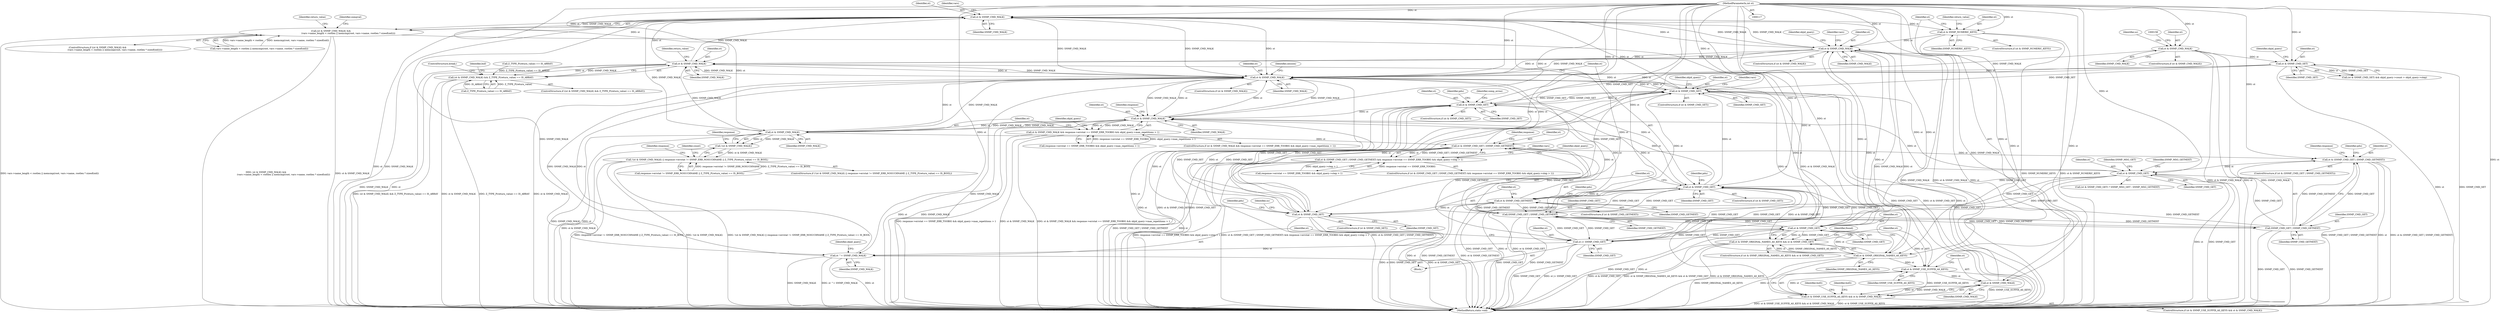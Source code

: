 digraph "1_php_cab1c3b3708eead315e033359d07049b23b147a3_5@del" {
"1000567" [label="(Call,st & SNMP_CMD_WALK)"];
"1000842" [label="(Call,st & SNMP_CMD_WALK)"];
"1000741" [label="(Call,st & SNMP_CMD_WALK)"];
"1000738" [label="(Call,st & SNMP_USE_SUFFIX_AS_KEYS)"];
"1000638" [label="(Call,st & SNMP_ORIGINAL_NAMES_AS_KEYS)"];
"1000628" [label="(Call,st & SNMP_NUMERIC_KEYS)"];
"1000567" [label="(Call,st & SNMP_CMD_WALK)"];
"1000534" [label="(Call,st & SNMP_CMD_WALK)"];
"1000477" [label="(Call,st & SNMP_CMD_SET)"];
"1000297" [label="(Call,st & SNMP_CMD_GETNEXT)"];
"1000287" [label="(Call,st & SNMP_CMD_GET)"];
"1000233" [label="(Call,st & SNMP_CMD_WALK)"];
"1000215" [label="(Call,st & SNMP_CMD_SET)"];
"1000152" [label="(Call,st & SNMP_CMD_WALK)"];
"1000119" [label="(MethodParameterIn,int st)"];
"1000972" [label="(Call,st & SNMP_CMD_WALK)"];
"1000943" [label="(Call,st & SNMP_CMD_WALK)"];
"1000347" [label="(Call,st & SNMP_CMD_SET)"];
"1000307" [label="(Call,st & SNMP_CMD_SET)"];
"1001090" [label="(Call,st & SNMP_CMD_GET)"];
"1001077" [label="(Call,st & (SNMP_CMD_GET | SNMP_CMD_GETNEXT))"];
"1001013" [label="(Call,st & (SNMP_CMD_GET | SNMP_CMD_GETNEXT))"];
"1001015" [label="(Call,SNMP_CMD_GET | SNMP_CMD_GETNEXT)"];
"1000641" [label="(Call,st & SNMP_CMD_GET)"];
"1000597" [label="(Call,st |= SNMP_CMD_GET)"];
"1001079" [label="(Call,SNMP_CMD_GET | SNMP_CMD_GETNEXT)"];
"1000600" [label="(Call,st ^= SNMP_CMD_WALK)"];
"1000533" [label="(Call,(st & SNMP_CMD_WALK) && Z_TYPE_P(return_value) == IS_ARRAY)"];
"1000566" [label="(Call,(st & SNMP_CMD_WALK) && \n                                                (vars->name_length < rootlen || memcmp(root, vars->name, rootlen * sizeof(oid))))"];
"1000737" [label="(Call,st & SNMP_USE_SUFFIX_AS_KEYS && st & SNMP_CMD_WALK)"];
"1000637" [label="(Call,st & SNMP_ORIGINAL_NAMES_AS_KEYS && st & SNMP_CMD_GET)"];
"1001012" [label="(Call,st & (SNMP_CMD_GET | SNMP_CMD_GETNEXT) && response->errstat == SNMP_ERR_TOOBIG && objid_query->step > 1)"];
"1000942" [label="(Call,st & SNMP_CMD_WALK && response->errstat == SNMP_ERR_TOOBIG && objid_query->max_repetitions > 1)"];
"1000971" [label="(Call,!(st & SNMP_CMD_WALK))"];
"1000970" [label="(Call,!(st & SNMP_CMD_WALK) || response->errstat != SNMP_ERR_NOSUCHNAME || Z_TYPE_P(return_value) == IS_BOOL)"];
"1000736" [label="(ControlStructure,if (st & SNMP_USE_SUFFIX_AS_KEYS && st & SNMP_CMD_WALK))"];
"1000534" [label="(Call,st & SNMP_CMD_WALK)"];
"1000424" [label="(Identifier,pdu)"];
"1000215" [label="(Call,st & SNMP_CMD_SET)"];
"1001011" [label="(ControlStructure,if (st & (SNMP_CMD_GET | SNMP_CMD_GETNEXT) && response->errstat == SNMP_ERR_TOOBIG && objid_query->step > 1))"];
"1000640" [label="(Identifier,SNMP_ORIGINAL_NAMES_AS_KEYS)"];
"1000629" [label="(Identifier,st)"];
"1001091" [label="(Identifier,st)"];
"1000841" [label="(ControlStructure,if (st & SNMP_CMD_WALK))"];
"1001014" [label="(Identifier,st)"];
"1000597" [label="(Call,st |= SNMP_CMD_GET)"];
"1000307" [label="(Call,st & SNMP_CMD_SET)"];
"1000639" [label="(Identifier,st)"];
"1000508" [label="(Identifier,vars)"];
"1000566" [label="(Call,(st & SNMP_CMD_WALK) && \n                                                (vars->name_length < rootlen || memcmp(root, vars->name, rootlen * sizeof(oid))))"];
"1000477" [label="(Call,st & SNMP_CMD_SET)"];
"1000989" [label="(Identifier,count)"];
"1000153" [label="(Identifier,st)"];
"1000643" [label="(Identifier,SNMP_CMD_GET)"];
"1000119" [label="(MethodParameterIn,int st)"];
"1000843" [label="(Identifier,st)"];
"1000292" [label="(Identifier,pdu)"];
"1000299" [label="(Identifier,SNMP_CMD_GETNEXT)"];
"1000601" [label="(Identifier,st)"];
"1000740" [label="(Identifier,SNMP_USE_SUFFIX_AS_KEYS)"];
"1000240" [label="(Identifier,session)"];
"1000633" [label="(Identifier,return_value)"];
"1000613" [label="(Identifier,snmpval)"];
"1001090" [label="(Call,st & SNMP_CMD_GET)"];
"1000627" [label="(ControlStructure,if (st & SNMP_NUMERIC_KEYS))"];
"1000286" [label="(ControlStructure,if (st & SNMP_CMD_GET))"];
"1001086" [label="(Identifier,pdu)"];
"1000152" [label="(Call,st & SNMP_CMD_WALK)"];
"1000646" [label="(Identifier,found)"];
"1000569" [label="(Identifier,SNMP_CMD_WALK)"];
"1000637" [label="(Call,st & SNMP_ORIGINAL_NAMES_AS_KEYS && st & SNMP_CMD_GET)"];
"1000287" [label="(Call,st & SNMP_CMD_GET)"];
"1000944" [label="(Identifier,st)"];
"1000346" [label="(ControlStructure,if (st & SNMP_CMD_SET))"];
"1000476" [label="(ControlStructure,if (st & SNMP_CMD_SET))"];
"1000353" [label="(Identifier,snmp_errno)"];
"1000737" [label="(Call,st & SNMP_USE_SUFFIX_AS_KEYS && st & SNMP_CMD_WALK)"];
"1000349" [label="(Identifier,SNMP_CMD_SET)"];
"1000599" [label="(Identifier,SNMP_CMD_GET)"];
"1000544" [label="(Identifier,buf)"];
"1001078" [label="(Identifier,st)"];
"1000535" [label="(Identifier,st)"];
"1000298" [label="(Identifier,st)"];
"1000502" [label="(Identifier,vars)"];
"1000628" [label="(Call,st & SNMP_NUMERIC_KEYS)"];
"1000975" [label="(Call,response->errstat != SNMP_ERR_NOSUCHNAME || Z_TYPE_P(return_value) == IS_BOOL)"];
"1001021" [label="(Identifier,response)"];
"1000568" [label="(Identifier,st)"];
"1000347" [label="(Call,st & SNMP_CMD_SET)"];
"1000214" [label="(Call,(st & SNMP_CMD_SET) && objid_query->count > objid_query->step)"];
"1000598" [label="(Identifier,st)"];
"1000638" [label="(Call,st & SNMP_ORIGINAL_NAMES_AS_KEYS)"];
"1000306" [label="(ControlStructure,if (st & SNMP_CMD_SET))"];
"1000949" [label="(Identifier,response)"];
"1000297" [label="(Call,st & SNMP_CMD_GETNEXT)"];
"1000232" [label="(ControlStructure,if (st & SNMP_CMD_WALK))"];
"1000198" [label="(Identifier,ss)"];
"1000479" [label="(Identifier,SNMP_CMD_SET)"];
"1000154" [label="(Identifier,SNMP_CMD_WALK)"];
"1000630" [label="(Identifier,SNMP_NUMERIC_KEYS)"];
"1000850" [label="(Identifier,objid_query)"];
"1000844" [label="(Identifier,SNMP_CMD_WALK)"];
"1000943" [label="(Call,st & SNMP_CMD_WALK)"];
"1000605" [label="(Identifier,objid_query)"];
"1000536" [label="(Identifier,SNMP_CMD_WALK)"];
"1000484" [label="(Identifier,objid_query)"];
"1000587" [label="(Call,Z_TYPE_P(return_value) == IS_ARRAY)"];
"1001081" [label="(Identifier,SNMP_CMD_GETNEXT)"];
"1000220" [label="(Identifier,objid_query)"];
"1000234" [label="(Identifier,st)"];
"1001032" [label="(Identifier,objid_query)"];
"1001080" [label="(Identifier,SNMP_CMD_GET)"];
"1001152" [label="(Identifier,response)"];
"1001076" [label="(ControlStructure,if (st & (SNMP_CMD_GET | SNMP_CMD_GETNEXT)))"];
"1001013" [label="(Call,st & (SNMP_CMD_GET | SNMP_CMD_GETNEXT))"];
"1000589" [label="(Identifier,return_value)"];
"1000296" [label="(ControlStructure,if (st & SNMP_CMD_GETNEXT))"];
"1001016" [label="(Identifier,SNMP_CMD_GET)"];
"1001093" [label="(Identifier,SNMP_MSG_GET)"];
"1000542" [label="(ControlStructure,break;)"];
"1000815" [label="(Identifier,buf2)"];
"1001158" [label="(MethodReturn,static void)"];
"1000596" [label="(Block,)"];
"1001101" [label="(Identifier,response)"];
"1000573" [label="(Identifier,vars)"];
"1000533" [label="(Call,(st & SNMP_CMD_WALK) && Z_TYPE_P(return_value) == IS_ARRAY)"];
"1001017" [label="(Identifier,SNMP_CMD_GETNEXT)"];
"1000565" [label="(ControlStructure,if ((st & SNMP_CMD_WALK) && \n                                                (vars->name_length < rootlen || memcmp(root, vars->name, rootlen * sizeof(oid)))))"];
"1000946" [label="(Call,response->errstat == SNMP_ERR_TOOBIG && objid_query->max_repetitions > 1)"];
"1000288" [label="(Identifier,st)"];
"1000641" [label="(Call,st & SNMP_CMD_GET)"];
"1000746" [label="(Identifier,buf2)"];
"1000151" [label="(ControlStructure,if (st & SNMP_CMD_WALK))"];
"1000309" [label="(Identifier,SNMP_CMD_SET)"];
"1001089" [label="(Call,(st & SNMP_CMD_GET) ? SNMP_MSG_GET : SNMP_MSG_GETNEXT)"];
"1000842" [label="(Call,st & SNMP_CMD_WALK)"];
"1000978" [label="(Identifier,response)"];
"1001077" [label="(Call,st & (SNMP_CMD_GET | SNMP_CMD_GETNEXT))"];
"1000217" [label="(Identifier,SNMP_CMD_SET)"];
"1000945" [label="(Identifier,SNMP_CMD_WALK)"];
"1001062" [label="(Identifier,vars)"];
"1000941" [label="(ControlStructure,if (st & SNMP_CMD_WALK && response->errstat == SNMP_ERR_TOOBIG && objid_query->max_repetitions > 1))"];
"1000537" [label="(Call,Z_TYPE_P(return_value) == IS_ARRAY)"];
"1000942" [label="(Call,st & SNMP_CMD_WALK && response->errstat == SNMP_ERR_TOOBIG && objid_query->max_repetitions > 1)"];
"1000969" [label="(ControlStructure,if (!(st & SNMP_CMD_WALK) || response->errstat != SNMP_ERR_NOSUCHNAME || Z_TYPE_P(return_value) == IS_BOOL))"];
"1000289" [label="(Identifier,SNMP_CMD_GET)"];
"1001018" [label="(Call,response->errstat == SNMP_ERR_TOOBIG && objid_query->step > 1)"];
"1001012" [label="(Call,st & (SNMP_CMD_GET | SNMP_CMD_GETNEXT) && response->errstat == SNMP_ERR_TOOBIG && objid_query->step > 1)"];
"1000233" [label="(Call,st & SNMP_CMD_WALK)"];
"1000742" [label="(Identifier,st)"];
"1000739" [label="(Identifier,st)"];
"1000743" [label="(Identifier,SNMP_CMD_WALK)"];
"1000478" [label="(Identifier,st)"];
"1000973" [label="(Identifier,st)"];
"1000302" [label="(Identifier,pdu)"];
"1000308" [label="(Identifier,st)"];
"1000741" [label="(Call,st & SNMP_CMD_WALK)"];
"1000235" [label="(Identifier,SNMP_CMD_WALK)"];
"1000974" [label="(Identifier,SNMP_CMD_WALK)"];
"1001079" [label="(Call,SNMP_CMD_GET | SNMP_CMD_GETNEXT)"];
"1001092" [label="(Identifier,SNMP_CMD_GET)"];
"1000539" [label="(Identifier,return_value)"];
"1000738" [label="(Call,st & SNMP_USE_SUFFIX_AS_KEYS)"];
"1000348" [label="(Identifier,st)"];
"1000312" [label="(Identifier,pdu)"];
"1000602" [label="(Identifier,SNMP_CMD_WALK)"];
"1000570" [label="(Call,vars->name_length < rootlen || memcmp(root, vars->name, rootlen * sizeof(oid)))"];
"1000636" [label="(ControlStructure,if (st & SNMP_ORIGINAL_NAMES_AS_KEYS && st & SNMP_CMD_GET))"];
"1000960" [label="(Identifier,objid_query)"];
"1000972" [label="(Call,st & SNMP_CMD_WALK)"];
"1000318" [label="(Identifier,ss)"];
"1000567" [label="(Call,st & SNMP_CMD_WALK)"];
"1001015" [label="(Call,SNMP_CMD_GET | SNMP_CMD_GETNEXT)"];
"1001094" [label="(Identifier,SNMP_MSG_GETNEXT)"];
"1000970" [label="(Call,!(st & SNMP_CMD_WALK) || response->errstat != SNMP_ERR_NOSUCHNAME || Z_TYPE_P(return_value) == IS_BOOL)"];
"1000532" [label="(ControlStructure,if ((st & SNMP_CMD_WALK) && Z_TYPE_P(return_value) == IS_ARRAY))"];
"1000971" [label="(Call,!(st & SNMP_CMD_WALK))"];
"1000642" [label="(Identifier,st)"];
"1000216" [label="(Identifier,st)"];
"1000600" [label="(Call,st ^= SNMP_CMD_WALK)"];
"1000567" -> "1000566"  [label="AST: "];
"1000567" -> "1000569"  [label="CFG: "];
"1000568" -> "1000567"  [label="AST: "];
"1000569" -> "1000567"  [label="AST: "];
"1000573" -> "1000567"  [label="CFG: "];
"1000566" -> "1000567"  [label="CFG: "];
"1000567" -> "1001158"  [label="DDG: st"];
"1000567" -> "1001158"  [label="DDG: SNMP_CMD_WALK"];
"1000567" -> "1000233"  [label="DDG: st"];
"1000567" -> "1000233"  [label="DDG: SNMP_CMD_WALK"];
"1000567" -> "1000566"  [label="DDG: st"];
"1000567" -> "1000566"  [label="DDG: SNMP_CMD_WALK"];
"1000842" -> "1000567"  [label="DDG: st"];
"1000842" -> "1000567"  [label="DDG: SNMP_CMD_WALK"];
"1000534" -> "1000567"  [label="DDG: st"];
"1000534" -> "1000567"  [label="DDG: SNMP_CMD_WALK"];
"1000477" -> "1000567"  [label="DDG: st"];
"1000119" -> "1000567"  [label="DDG: st"];
"1000233" -> "1000567"  [label="DDG: SNMP_CMD_WALK"];
"1000972" -> "1000567"  [label="DDG: SNMP_CMD_WALK"];
"1000567" -> "1000597"  [label="DDG: st"];
"1000567" -> "1000600"  [label="DDG: SNMP_CMD_WALK"];
"1000567" -> "1000628"  [label="DDG: st"];
"1000567" -> "1000741"  [label="DDG: SNMP_CMD_WALK"];
"1000567" -> "1000842"  [label="DDG: SNMP_CMD_WALK"];
"1000842" -> "1000841"  [label="AST: "];
"1000842" -> "1000844"  [label="CFG: "];
"1000843" -> "1000842"  [label="AST: "];
"1000844" -> "1000842"  [label="AST: "];
"1000850" -> "1000842"  [label="CFG: "];
"1000508" -> "1000842"  [label="CFG: "];
"1000842" -> "1001158"  [label="DDG: st"];
"1000842" -> "1001158"  [label="DDG: SNMP_CMD_WALK"];
"1000842" -> "1001158"  [label="DDG: st & SNMP_CMD_WALK"];
"1000842" -> "1000233"  [label="DDG: st"];
"1000842" -> "1000233"  [label="DDG: SNMP_CMD_WALK"];
"1000842" -> "1000534"  [label="DDG: st"];
"1000842" -> "1000534"  [label="DDG: SNMP_CMD_WALK"];
"1000741" -> "1000842"  [label="DDG: st"];
"1000741" -> "1000842"  [label="DDG: SNMP_CMD_WALK"];
"1000638" -> "1000842"  [label="DDG: st"];
"1000628" -> "1000842"  [label="DDG: st"];
"1000738" -> "1000842"  [label="DDG: st"];
"1000641" -> "1000842"  [label="DDG: st"];
"1000119" -> "1000842"  [label="DDG: st"];
"1000741" -> "1000737"  [label="AST: "];
"1000741" -> "1000743"  [label="CFG: "];
"1000742" -> "1000741"  [label="AST: "];
"1000743" -> "1000741"  [label="AST: "];
"1000737" -> "1000741"  [label="CFG: "];
"1000741" -> "1000737"  [label="DDG: st"];
"1000741" -> "1000737"  [label="DDG: SNMP_CMD_WALK"];
"1000738" -> "1000741"  [label="DDG: st"];
"1000119" -> "1000741"  [label="DDG: st"];
"1000738" -> "1000737"  [label="AST: "];
"1000738" -> "1000740"  [label="CFG: "];
"1000739" -> "1000738"  [label="AST: "];
"1000740" -> "1000738"  [label="AST: "];
"1000742" -> "1000738"  [label="CFG: "];
"1000737" -> "1000738"  [label="CFG: "];
"1000738" -> "1001158"  [label="DDG: SNMP_USE_SUFFIX_AS_KEYS"];
"1000738" -> "1000737"  [label="DDG: st"];
"1000738" -> "1000737"  [label="DDG: SNMP_USE_SUFFIX_AS_KEYS"];
"1000638" -> "1000738"  [label="DDG: st"];
"1000641" -> "1000738"  [label="DDG: st"];
"1000119" -> "1000738"  [label="DDG: st"];
"1000638" -> "1000637"  [label="AST: "];
"1000638" -> "1000640"  [label="CFG: "];
"1000639" -> "1000638"  [label="AST: "];
"1000640" -> "1000638"  [label="AST: "];
"1000642" -> "1000638"  [label="CFG: "];
"1000637" -> "1000638"  [label="CFG: "];
"1000638" -> "1001158"  [label="DDG: st"];
"1000638" -> "1001158"  [label="DDG: SNMP_ORIGINAL_NAMES_AS_KEYS"];
"1000638" -> "1000233"  [label="DDG: st"];
"1000638" -> "1000637"  [label="DDG: st"];
"1000638" -> "1000637"  [label="DDG: SNMP_ORIGINAL_NAMES_AS_KEYS"];
"1000628" -> "1000638"  [label="DDG: st"];
"1000119" -> "1000638"  [label="DDG: st"];
"1000638" -> "1000641"  [label="DDG: st"];
"1000628" -> "1000627"  [label="AST: "];
"1000628" -> "1000630"  [label="CFG: "];
"1000629" -> "1000628"  [label="AST: "];
"1000630" -> "1000628"  [label="AST: "];
"1000633" -> "1000628"  [label="CFG: "];
"1000639" -> "1000628"  [label="CFG: "];
"1000628" -> "1001158"  [label="DDG: SNMP_NUMERIC_KEYS"];
"1000628" -> "1001158"  [label="DDG: st & SNMP_NUMERIC_KEYS"];
"1000119" -> "1000628"  [label="DDG: st"];
"1000534" -> "1000533"  [label="AST: "];
"1000534" -> "1000536"  [label="CFG: "];
"1000535" -> "1000534"  [label="AST: "];
"1000536" -> "1000534"  [label="AST: "];
"1000539" -> "1000534"  [label="CFG: "];
"1000533" -> "1000534"  [label="CFG: "];
"1000534" -> "1001158"  [label="DDG: SNMP_CMD_WALK"];
"1000534" -> "1001158"  [label="DDG: st"];
"1000534" -> "1000233"  [label="DDG: st"];
"1000534" -> "1000233"  [label="DDG: SNMP_CMD_WALK"];
"1000534" -> "1000533"  [label="DDG: st"];
"1000534" -> "1000533"  [label="DDG: SNMP_CMD_WALK"];
"1000477" -> "1000534"  [label="DDG: st"];
"1000119" -> "1000534"  [label="DDG: st"];
"1000233" -> "1000534"  [label="DDG: SNMP_CMD_WALK"];
"1000972" -> "1000534"  [label="DDG: SNMP_CMD_WALK"];
"1000477" -> "1000476"  [label="AST: "];
"1000477" -> "1000479"  [label="CFG: "];
"1000478" -> "1000477"  [label="AST: "];
"1000479" -> "1000477"  [label="AST: "];
"1000484" -> "1000477"  [label="CFG: "];
"1000502" -> "1000477"  [label="CFG: "];
"1000477" -> "1001158"  [label="DDG: SNMP_CMD_SET"];
"1000477" -> "1001158"  [label="DDG: st & SNMP_CMD_SET"];
"1000477" -> "1001158"  [label="DDG: st"];
"1000477" -> "1000233"  [label="DDG: st"];
"1000477" -> "1000307"  [label="DDG: SNMP_CMD_SET"];
"1000477" -> "1000347"  [label="DDG: SNMP_CMD_SET"];
"1000297" -> "1000477"  [label="DDG: st"];
"1000347" -> "1000477"  [label="DDG: st"];
"1000347" -> "1000477"  [label="DDG: SNMP_CMD_SET"];
"1001090" -> "1000477"  [label="DDG: st"];
"1000307" -> "1000477"  [label="DDG: st"];
"1000307" -> "1000477"  [label="DDG: SNMP_CMD_SET"];
"1000233" -> "1000477"  [label="DDG: st"];
"1000287" -> "1000477"  [label="DDG: st"];
"1000119" -> "1000477"  [label="DDG: st"];
"1000215" -> "1000477"  [label="DDG: SNMP_CMD_SET"];
"1000297" -> "1000296"  [label="AST: "];
"1000297" -> "1000299"  [label="CFG: "];
"1000298" -> "1000297"  [label="AST: "];
"1000299" -> "1000297"  [label="AST: "];
"1000302" -> "1000297"  [label="CFG: "];
"1000308" -> "1000297"  [label="CFG: "];
"1000297" -> "1001158"  [label="DDG: st"];
"1000297" -> "1001158"  [label="DDG: SNMP_CMD_GETNEXT"];
"1000297" -> "1001158"  [label="DDG: st & SNMP_CMD_GETNEXT"];
"1000287" -> "1000297"  [label="DDG: st"];
"1000119" -> "1000297"  [label="DDG: st"];
"1001079" -> "1000297"  [label="DDG: SNMP_CMD_GETNEXT"];
"1001015" -> "1000297"  [label="DDG: SNMP_CMD_GETNEXT"];
"1000297" -> "1000307"  [label="DDG: st"];
"1000297" -> "1000347"  [label="DDG: st"];
"1000297" -> "1000943"  [label="DDG: st"];
"1000297" -> "1001015"  [label="DDG: SNMP_CMD_GETNEXT"];
"1000287" -> "1000286"  [label="AST: "];
"1000287" -> "1000289"  [label="CFG: "];
"1000288" -> "1000287"  [label="AST: "];
"1000289" -> "1000287"  [label="AST: "];
"1000292" -> "1000287"  [label="CFG: "];
"1000298" -> "1000287"  [label="CFG: "];
"1000287" -> "1001158"  [label="DDG: st & SNMP_CMD_GET"];
"1000287" -> "1001158"  [label="DDG: SNMP_CMD_GET"];
"1000287" -> "1001158"  [label="DDG: st"];
"1000233" -> "1000287"  [label="DDG: st"];
"1000119" -> "1000287"  [label="DDG: st"];
"1000641" -> "1000287"  [label="DDG: SNMP_CMD_GET"];
"1000597" -> "1000287"  [label="DDG: SNMP_CMD_GET"];
"1001015" -> "1000287"  [label="DDG: SNMP_CMD_GET"];
"1001090" -> "1000287"  [label="DDG: SNMP_CMD_GET"];
"1000287" -> "1000347"  [label="DDG: st"];
"1000287" -> "1000597"  [label="DDG: SNMP_CMD_GET"];
"1000287" -> "1000637"  [label="DDG: st & SNMP_CMD_GET"];
"1000287" -> "1000641"  [label="DDG: SNMP_CMD_GET"];
"1000287" -> "1000943"  [label="DDG: st"];
"1000287" -> "1001015"  [label="DDG: SNMP_CMD_GET"];
"1000233" -> "1000232"  [label="AST: "];
"1000233" -> "1000235"  [label="CFG: "];
"1000234" -> "1000233"  [label="AST: "];
"1000235" -> "1000233"  [label="AST: "];
"1000240" -> "1000233"  [label="CFG: "];
"1000288" -> "1000233"  [label="CFG: "];
"1000233" -> "1001158"  [label="DDG: st & SNMP_CMD_WALK"];
"1000233" -> "1001158"  [label="DDG: SNMP_CMD_WALK"];
"1000233" -> "1001158"  [label="DDG: st"];
"1000215" -> "1000233"  [label="DDG: st"];
"1000972" -> "1000233"  [label="DDG: st"];
"1000972" -> "1000233"  [label="DDG: SNMP_CMD_WALK"];
"1000943" -> "1000233"  [label="DDG: st"];
"1000943" -> "1000233"  [label="DDG: SNMP_CMD_WALK"];
"1001013" -> "1000233"  [label="DDG: st"];
"1000600" -> "1000233"  [label="DDG: st"];
"1000600" -> "1000233"  [label="DDG: SNMP_CMD_WALK"];
"1000641" -> "1000233"  [label="DDG: st"];
"1000119" -> "1000233"  [label="DDG: st"];
"1000152" -> "1000233"  [label="DDG: SNMP_CMD_WALK"];
"1000233" -> "1000943"  [label="DDG: st"];
"1000233" -> "1000943"  [label="DDG: SNMP_CMD_WALK"];
"1000215" -> "1000214"  [label="AST: "];
"1000215" -> "1000217"  [label="CFG: "];
"1000216" -> "1000215"  [label="AST: "];
"1000217" -> "1000215"  [label="AST: "];
"1000220" -> "1000215"  [label="CFG: "];
"1000214" -> "1000215"  [label="CFG: "];
"1000215" -> "1001158"  [label="DDG: st"];
"1000215" -> "1001158"  [label="DDG: SNMP_CMD_SET"];
"1000215" -> "1000214"  [label="DDG: st"];
"1000215" -> "1000214"  [label="DDG: SNMP_CMD_SET"];
"1000152" -> "1000215"  [label="DDG: st"];
"1000119" -> "1000215"  [label="DDG: st"];
"1000215" -> "1000307"  [label="DDG: SNMP_CMD_SET"];
"1000215" -> "1000347"  [label="DDG: SNMP_CMD_SET"];
"1000152" -> "1000151"  [label="AST: "];
"1000152" -> "1000154"  [label="CFG: "];
"1000153" -> "1000152"  [label="AST: "];
"1000154" -> "1000152"  [label="AST: "];
"1000158" -> "1000152"  [label="CFG: "];
"1000198" -> "1000152"  [label="CFG: "];
"1000152" -> "1001158"  [label="DDG: st & SNMP_CMD_WALK"];
"1000152" -> "1001158"  [label="DDG: st"];
"1000152" -> "1001158"  [label="DDG: SNMP_CMD_WALK"];
"1000119" -> "1000152"  [label="DDG: st"];
"1000119" -> "1000117"  [label="AST: "];
"1000119" -> "1001158"  [label="DDG: st"];
"1000119" -> "1000307"  [label="DDG: st"];
"1000119" -> "1000347"  [label="DDG: st"];
"1000119" -> "1000597"  [label="DDG: st"];
"1000119" -> "1000600"  [label="DDG: st"];
"1000119" -> "1000641"  [label="DDG: st"];
"1000119" -> "1000943"  [label="DDG: st"];
"1000119" -> "1000972"  [label="DDG: st"];
"1000119" -> "1001013"  [label="DDG: st"];
"1000119" -> "1001077"  [label="DDG: st"];
"1000119" -> "1001090"  [label="DDG: st"];
"1000972" -> "1000971"  [label="AST: "];
"1000972" -> "1000974"  [label="CFG: "];
"1000973" -> "1000972"  [label="AST: "];
"1000974" -> "1000972"  [label="AST: "];
"1000971" -> "1000972"  [label="CFG: "];
"1000972" -> "1001158"  [label="DDG: SNMP_CMD_WALK"];
"1000972" -> "1001158"  [label="DDG: st"];
"1000972" -> "1000943"  [label="DDG: SNMP_CMD_WALK"];
"1000972" -> "1000971"  [label="DDG: st"];
"1000972" -> "1000971"  [label="DDG: SNMP_CMD_WALK"];
"1000943" -> "1000972"  [label="DDG: st"];
"1000943" -> "1000972"  [label="DDG: SNMP_CMD_WALK"];
"1000972" -> "1001013"  [label="DDG: st"];
"1000943" -> "1000942"  [label="AST: "];
"1000943" -> "1000945"  [label="CFG: "];
"1000944" -> "1000943"  [label="AST: "];
"1000945" -> "1000943"  [label="AST: "];
"1000949" -> "1000943"  [label="CFG: "];
"1000942" -> "1000943"  [label="CFG: "];
"1000943" -> "1001158"  [label="DDG: st"];
"1000943" -> "1001158"  [label="DDG: SNMP_CMD_WALK"];
"1000943" -> "1000942"  [label="DDG: st"];
"1000943" -> "1000942"  [label="DDG: SNMP_CMD_WALK"];
"1000347" -> "1000943"  [label="DDG: st"];
"1001090" -> "1000943"  [label="DDG: st"];
"1000307" -> "1000943"  [label="DDG: st"];
"1000347" -> "1000346"  [label="AST: "];
"1000347" -> "1000349"  [label="CFG: "];
"1000348" -> "1000347"  [label="AST: "];
"1000349" -> "1000347"  [label="AST: "];
"1000353" -> "1000347"  [label="CFG: "];
"1000424" -> "1000347"  [label="CFG: "];
"1000347" -> "1001158"  [label="DDG: SNMP_CMD_SET"];
"1000347" -> "1001158"  [label="DDG: st"];
"1000347" -> "1001158"  [label="DDG: st & SNMP_CMD_SET"];
"1000347" -> "1000307"  [label="DDG: SNMP_CMD_SET"];
"1000307" -> "1000347"  [label="DDG: st"];
"1000307" -> "1000347"  [label="DDG: SNMP_CMD_SET"];
"1000307" -> "1000306"  [label="AST: "];
"1000307" -> "1000309"  [label="CFG: "];
"1000308" -> "1000307"  [label="AST: "];
"1000309" -> "1000307"  [label="AST: "];
"1000312" -> "1000307"  [label="CFG: "];
"1000318" -> "1000307"  [label="CFG: "];
"1000307" -> "1001158"  [label="DDG: SNMP_CMD_SET"];
"1000307" -> "1001158"  [label="DDG: st & SNMP_CMD_SET"];
"1000307" -> "1001158"  [label="DDG: st"];
"1001090" -> "1001089"  [label="AST: "];
"1001090" -> "1001092"  [label="CFG: "];
"1001091" -> "1001090"  [label="AST: "];
"1001092" -> "1001090"  [label="AST: "];
"1001093" -> "1001090"  [label="CFG: "];
"1001094" -> "1001090"  [label="CFG: "];
"1001090" -> "1001158"  [label="DDG: st"];
"1001090" -> "1001158"  [label="DDG: SNMP_CMD_GET"];
"1001090" -> "1000597"  [label="DDG: SNMP_CMD_GET"];
"1001090" -> "1000641"  [label="DDG: SNMP_CMD_GET"];
"1001090" -> "1001015"  [label="DDG: SNMP_CMD_GET"];
"1001077" -> "1001090"  [label="DDG: st"];
"1001079" -> "1001090"  [label="DDG: SNMP_CMD_GET"];
"1001077" -> "1001076"  [label="AST: "];
"1001077" -> "1001079"  [label="CFG: "];
"1001078" -> "1001077"  [label="AST: "];
"1001079" -> "1001077"  [label="AST: "];
"1001086" -> "1001077"  [label="CFG: "];
"1001101" -> "1001077"  [label="CFG: "];
"1001077" -> "1001158"  [label="DDG: st"];
"1001077" -> "1001158"  [label="DDG: st & (SNMP_CMD_GET | SNMP_CMD_GETNEXT)"];
"1001077" -> "1001158"  [label="DDG: SNMP_CMD_GET | SNMP_CMD_GETNEXT"];
"1001013" -> "1001077"  [label="DDG: st"];
"1001079" -> "1001077"  [label="DDG: SNMP_CMD_GET"];
"1001079" -> "1001077"  [label="DDG: SNMP_CMD_GETNEXT"];
"1001013" -> "1001012"  [label="AST: "];
"1001013" -> "1001015"  [label="CFG: "];
"1001014" -> "1001013"  [label="AST: "];
"1001015" -> "1001013"  [label="AST: "];
"1001021" -> "1001013"  [label="CFG: "];
"1001012" -> "1001013"  [label="CFG: "];
"1001013" -> "1001158"  [label="DDG: SNMP_CMD_GET | SNMP_CMD_GETNEXT"];
"1001013" -> "1001158"  [label="DDG: st"];
"1001013" -> "1001012"  [label="DDG: st"];
"1001013" -> "1001012"  [label="DDG: SNMP_CMD_GET | SNMP_CMD_GETNEXT"];
"1001015" -> "1001013"  [label="DDG: SNMP_CMD_GET"];
"1001015" -> "1001013"  [label="DDG: SNMP_CMD_GETNEXT"];
"1001015" -> "1001017"  [label="CFG: "];
"1001016" -> "1001015"  [label="AST: "];
"1001017" -> "1001015"  [label="AST: "];
"1001015" -> "1001158"  [label="DDG: SNMP_CMD_GET"];
"1001015" -> "1001158"  [label="DDG: SNMP_CMD_GETNEXT"];
"1001015" -> "1000597"  [label="DDG: SNMP_CMD_GET"];
"1001015" -> "1000641"  [label="DDG: SNMP_CMD_GET"];
"1000641" -> "1001015"  [label="DDG: SNMP_CMD_GET"];
"1000597" -> "1001015"  [label="DDG: SNMP_CMD_GET"];
"1001079" -> "1001015"  [label="DDG: SNMP_CMD_GETNEXT"];
"1001015" -> "1001079"  [label="DDG: SNMP_CMD_GET"];
"1001015" -> "1001079"  [label="DDG: SNMP_CMD_GETNEXT"];
"1000641" -> "1000637"  [label="AST: "];
"1000641" -> "1000643"  [label="CFG: "];
"1000642" -> "1000641"  [label="AST: "];
"1000643" -> "1000641"  [label="AST: "];
"1000637" -> "1000641"  [label="CFG: "];
"1000641" -> "1001158"  [label="DDG: SNMP_CMD_GET"];
"1000641" -> "1001158"  [label="DDG: st"];
"1000641" -> "1000597"  [label="DDG: SNMP_CMD_GET"];
"1000641" -> "1000637"  [label="DDG: st"];
"1000641" -> "1000637"  [label="DDG: SNMP_CMD_GET"];
"1000597" -> "1000641"  [label="DDG: SNMP_CMD_GET"];
"1000597" -> "1000596"  [label="AST: "];
"1000597" -> "1000599"  [label="CFG: "];
"1000598" -> "1000597"  [label="AST: "];
"1000599" -> "1000597"  [label="AST: "];
"1000601" -> "1000597"  [label="CFG: "];
"1000597" -> "1001158"  [label="DDG: SNMP_CMD_GET"];
"1000597" -> "1001158"  [label="DDG: st |= SNMP_CMD_GET"];
"1000597" -> "1000600"  [label="DDG: st"];
"1001079" -> "1001081"  [label="CFG: "];
"1001080" -> "1001079"  [label="AST: "];
"1001081" -> "1001079"  [label="AST: "];
"1001079" -> "1001158"  [label="DDG: SNMP_CMD_GET"];
"1001079" -> "1001158"  [label="DDG: SNMP_CMD_GETNEXT"];
"1000600" -> "1000596"  [label="AST: "];
"1000600" -> "1000602"  [label="CFG: "];
"1000601" -> "1000600"  [label="AST: "];
"1000602" -> "1000600"  [label="AST: "];
"1000605" -> "1000600"  [label="CFG: "];
"1000600" -> "1001158"  [label="DDG: SNMP_CMD_WALK"];
"1000600" -> "1001158"  [label="DDG: st ^= SNMP_CMD_WALK"];
"1000600" -> "1001158"  [label="DDG: st"];
"1000533" -> "1000532"  [label="AST: "];
"1000533" -> "1000537"  [label="CFG: "];
"1000537" -> "1000533"  [label="AST: "];
"1000542" -> "1000533"  [label="CFG: "];
"1000544" -> "1000533"  [label="CFG: "];
"1000533" -> "1001158"  [label="DDG: (st & SNMP_CMD_WALK) && Z_TYPE_P(return_value) == IS_ARRAY"];
"1000533" -> "1001158"  [label="DDG: st & SNMP_CMD_WALK"];
"1000533" -> "1001158"  [label="DDG: Z_TYPE_P(return_value) == IS_ARRAY"];
"1000537" -> "1000533"  [label="DDG: Z_TYPE_P(return_value)"];
"1000537" -> "1000533"  [label="DDG: IS_ARRAY"];
"1000587" -> "1000533"  [label="DDG: Z_TYPE_P(return_value) == IS_ARRAY"];
"1000566" -> "1000565"  [label="AST: "];
"1000566" -> "1000570"  [label="CFG: "];
"1000570" -> "1000566"  [label="AST: "];
"1000589" -> "1000566"  [label="CFG: "];
"1000613" -> "1000566"  [label="CFG: "];
"1000566" -> "1001158"  [label="DDG: (st & SNMP_CMD_WALK) && \n                                                (vars->name_length < rootlen || memcmp(root, vars->name, rootlen * sizeof(oid)))"];
"1000566" -> "1001158"  [label="DDG: st & SNMP_CMD_WALK"];
"1000566" -> "1001158"  [label="DDG: vars->name_length < rootlen || memcmp(root, vars->name, rootlen * sizeof(oid))"];
"1000570" -> "1000566"  [label="DDG: vars->name_length < rootlen"];
"1000570" -> "1000566"  [label="DDG: memcmp(root, vars->name, rootlen * sizeof(oid))"];
"1000566" -> "1000737"  [label="DDG: st & SNMP_CMD_WALK"];
"1000737" -> "1000736"  [label="AST: "];
"1000746" -> "1000737"  [label="CFG: "];
"1000815" -> "1000737"  [label="CFG: "];
"1000737" -> "1001158"  [label="DDG: st & SNMP_USE_SUFFIX_AS_KEYS"];
"1000737" -> "1001158"  [label="DDG: st & SNMP_USE_SUFFIX_AS_KEYS && st & SNMP_CMD_WALK"];
"1000637" -> "1000636"  [label="AST: "];
"1000646" -> "1000637"  [label="CFG: "];
"1000739" -> "1000637"  [label="CFG: "];
"1000637" -> "1001158"  [label="DDG: st & SNMP_ORIGINAL_NAMES_AS_KEYS"];
"1000637" -> "1001158"  [label="DDG: st & SNMP_CMD_GET"];
"1000637" -> "1001158"  [label="DDG: st & SNMP_ORIGINAL_NAMES_AS_KEYS && st & SNMP_CMD_GET"];
"1001012" -> "1001011"  [label="AST: "];
"1001012" -> "1001018"  [label="CFG: "];
"1001018" -> "1001012"  [label="AST: "];
"1001032" -> "1001012"  [label="CFG: "];
"1001062" -> "1001012"  [label="CFG: "];
"1001012" -> "1001158"  [label="DDG: st & (SNMP_CMD_GET | SNMP_CMD_GETNEXT) && response->errstat == SNMP_ERR_TOOBIG && objid_query->step > 1"];
"1001012" -> "1001158"  [label="DDG: response->errstat == SNMP_ERR_TOOBIG && objid_query->step > 1"];
"1001012" -> "1001158"  [label="DDG: st & (SNMP_CMD_GET | SNMP_CMD_GETNEXT)"];
"1001018" -> "1001012"  [label="DDG: response->errstat == SNMP_ERR_TOOBIG"];
"1001018" -> "1001012"  [label="DDG: objid_query->step > 1"];
"1000942" -> "1000941"  [label="AST: "];
"1000942" -> "1000946"  [label="CFG: "];
"1000946" -> "1000942"  [label="AST: "];
"1000960" -> "1000942"  [label="CFG: "];
"1000973" -> "1000942"  [label="CFG: "];
"1000942" -> "1001158"  [label="DDG: st & SNMP_CMD_WALK && response->errstat == SNMP_ERR_TOOBIG && objid_query->max_repetitions > 1"];
"1000942" -> "1001158"  [label="DDG: response->errstat == SNMP_ERR_TOOBIG && objid_query->max_repetitions > 1"];
"1000942" -> "1001158"  [label="DDG: st & SNMP_CMD_WALK"];
"1000946" -> "1000942"  [label="DDG: response->errstat == SNMP_ERR_TOOBIG"];
"1000946" -> "1000942"  [label="DDG: objid_query->max_repetitions > 1"];
"1000971" -> "1000970"  [label="AST: "];
"1000978" -> "1000971"  [label="CFG: "];
"1000970" -> "1000971"  [label="CFG: "];
"1000971" -> "1001158"  [label="DDG: st & SNMP_CMD_WALK"];
"1000971" -> "1000970"  [label="DDG: st & SNMP_CMD_WALK"];
"1000970" -> "1000969"  [label="AST: "];
"1000970" -> "1000975"  [label="CFG: "];
"1000975" -> "1000970"  [label="AST: "];
"1000989" -> "1000970"  [label="CFG: "];
"1001152" -> "1000970"  [label="CFG: "];
"1000970" -> "1001158"  [label="DDG: response->errstat != SNMP_ERR_NOSUCHNAME || Z_TYPE_P(return_value) == IS_BOOL"];
"1000970" -> "1001158"  [label="DDG: !(st & SNMP_CMD_WALK)"];
"1000970" -> "1001158"  [label="DDG: !(st & SNMP_CMD_WALK) || response->errstat != SNMP_ERR_NOSUCHNAME || Z_TYPE_P(return_value) == IS_BOOL"];
"1000975" -> "1000970"  [label="DDG: response->errstat != SNMP_ERR_NOSUCHNAME"];
"1000975" -> "1000970"  [label="DDG: Z_TYPE_P(return_value) == IS_BOOL"];
}
